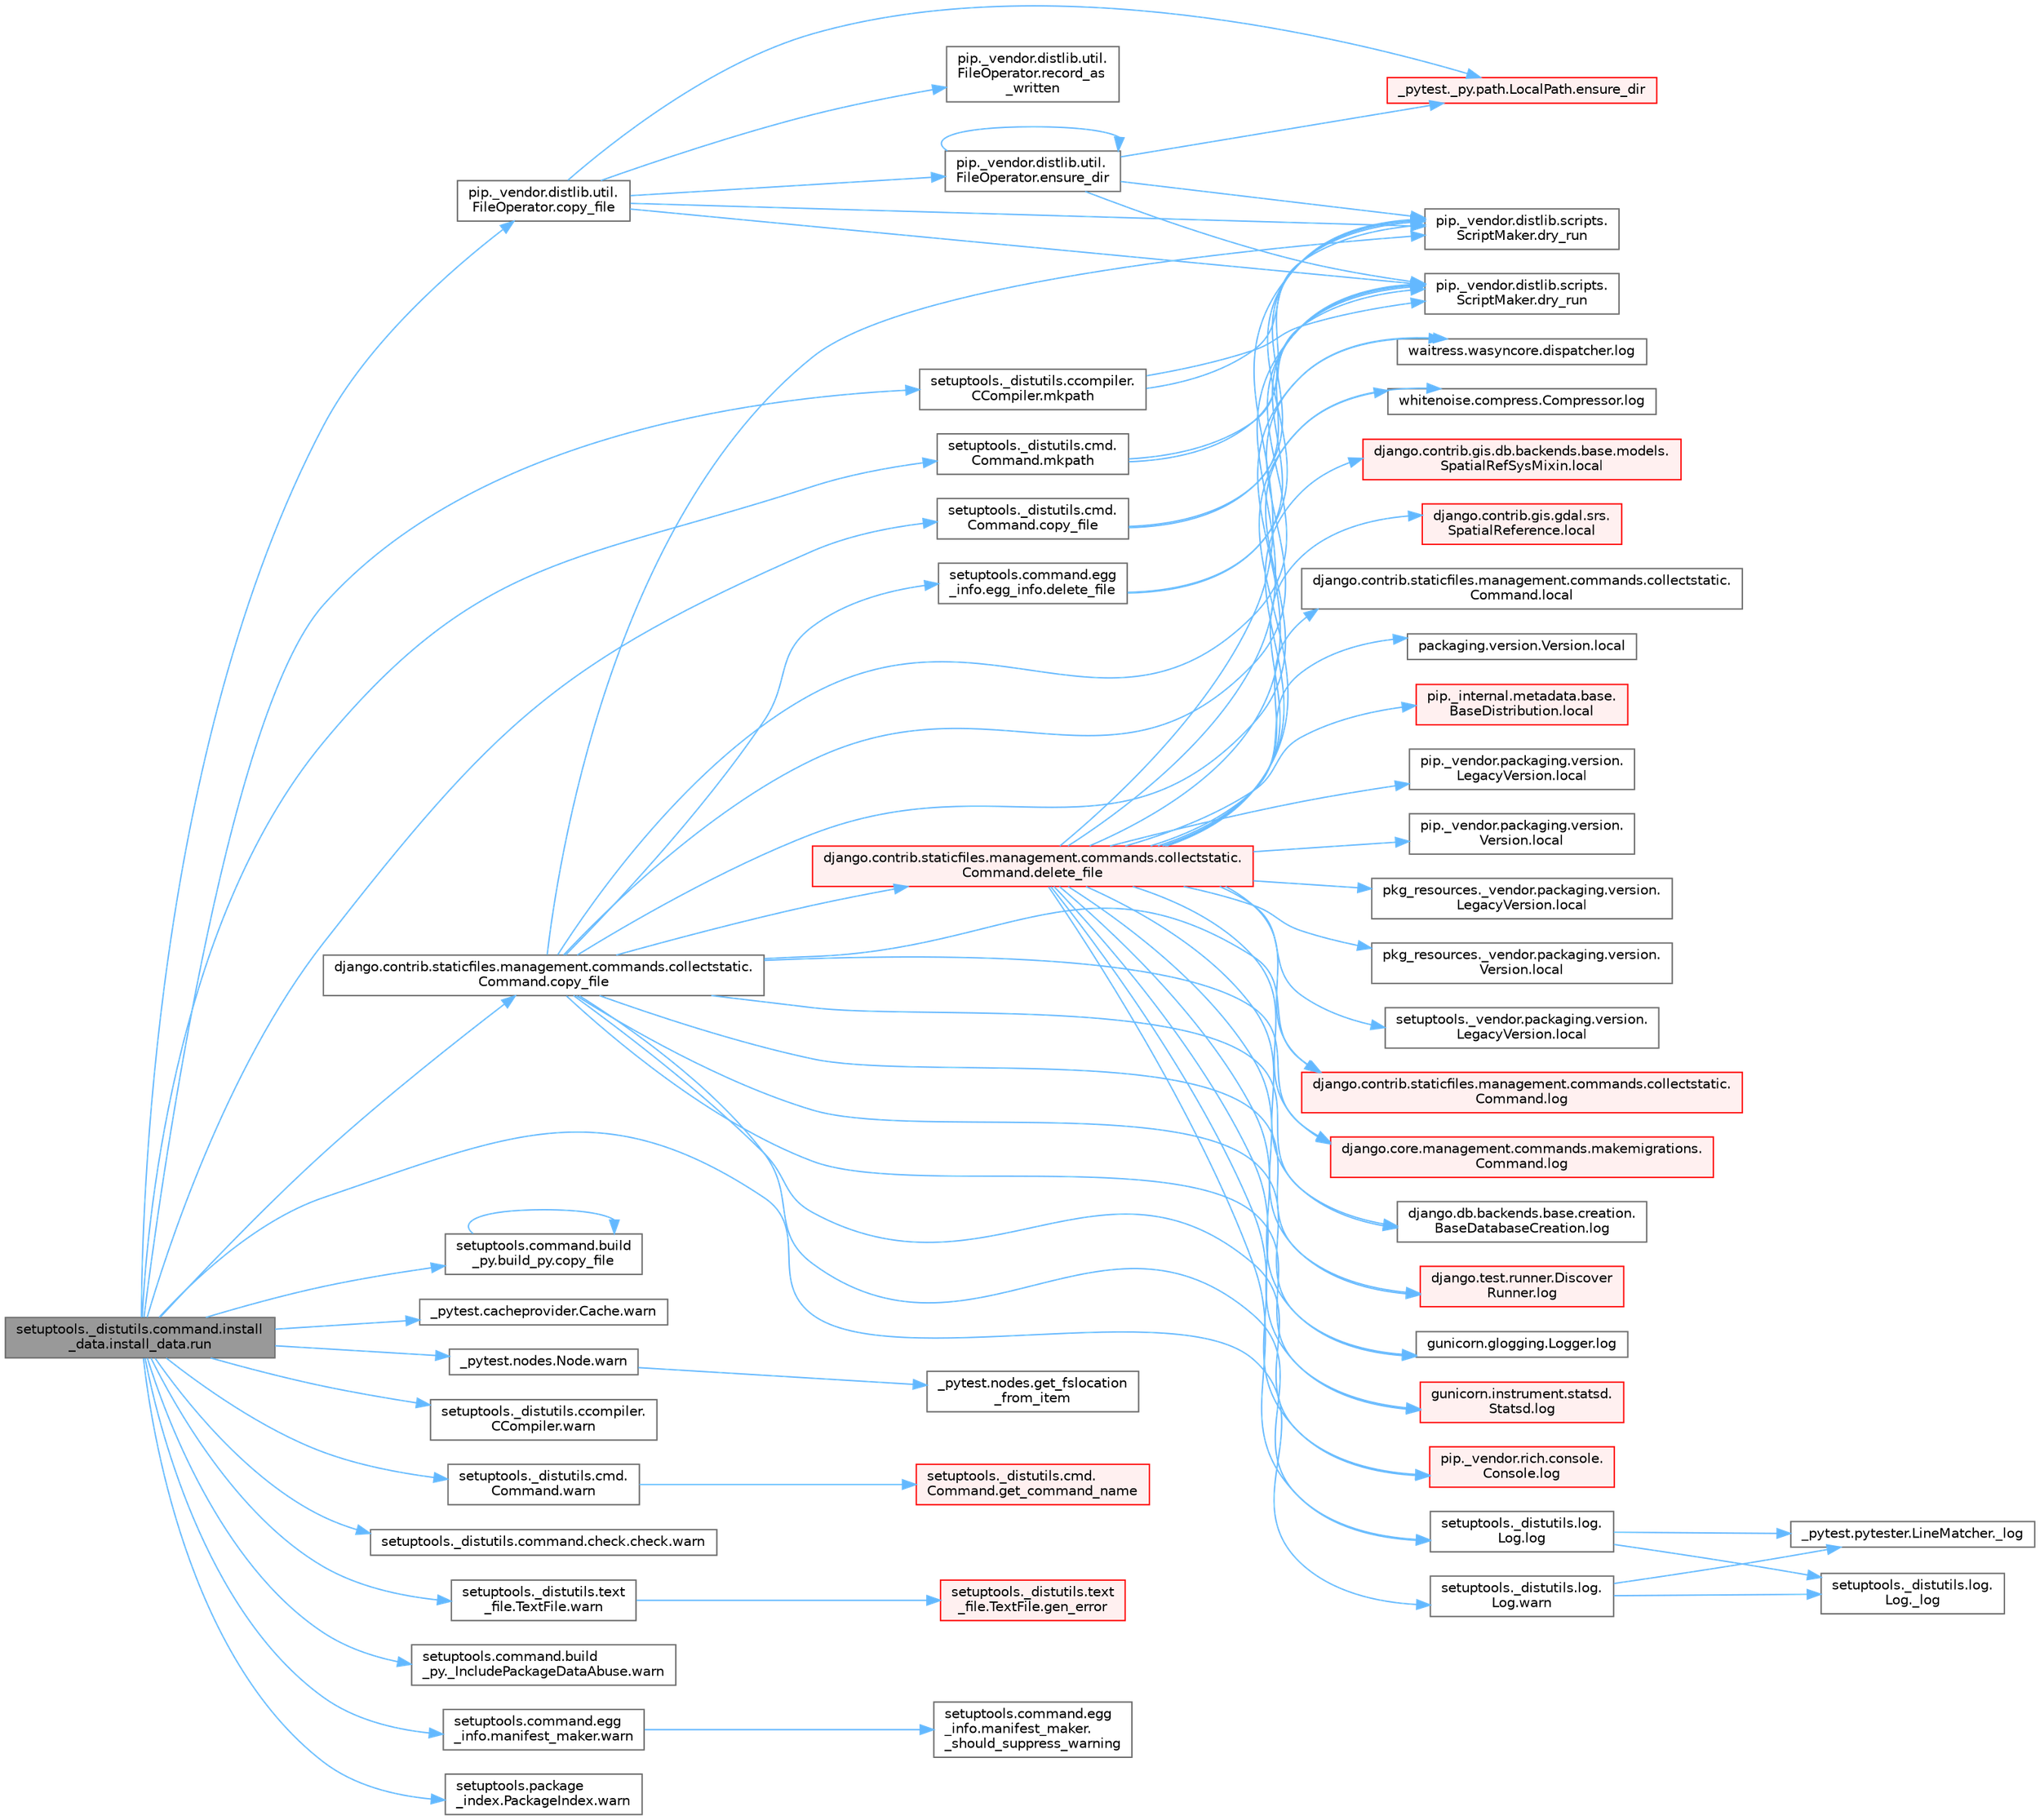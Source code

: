 digraph "setuptools._distutils.command.install_data.install_data.run"
{
 // LATEX_PDF_SIZE
  bgcolor="transparent";
  edge [fontname=Helvetica,fontsize=10,labelfontname=Helvetica,labelfontsize=10];
  node [fontname=Helvetica,fontsize=10,shape=box,height=0.2,width=0.4];
  rankdir="LR";
  Node1 [id="Node000001",label="setuptools._distutils.command.install\l_data.install_data.run",height=0.2,width=0.4,color="gray40", fillcolor="grey60", style="filled", fontcolor="black",tooltip=" "];
  Node1 -> Node2 [id="edge1_Node000001_Node000002",color="steelblue1",style="solid",tooltip=" "];
  Node2 [id="Node000002",label="django.contrib.staticfiles.management.commands.collectstatic.\lCommand.copy_file",height=0.2,width=0.4,color="grey40", fillcolor="white", style="filled",URL="$classdjango_1_1contrib_1_1staticfiles_1_1management_1_1commands_1_1collectstatic_1_1_command.html#aa1d53e284649215d968d4bb505fb4d4b",tooltip=" "];
  Node2 -> Node3 [id="edge2_Node000002_Node000003",color="steelblue1",style="solid",tooltip=" "];
  Node3 [id="Node000003",label="django.contrib.staticfiles.management.commands.collectstatic.\lCommand.delete_file",height=0.2,width=0.4,color="red", fillcolor="#FFF0F0", style="filled",URL="$classdjango_1_1contrib_1_1staticfiles_1_1management_1_1commands_1_1collectstatic_1_1_command.html#a54d45dfce4bec3a86e7cd24afd6ade21",tooltip=" "];
  Node3 -> Node4 [id="edge3_Node000003_Node000004",color="steelblue1",style="solid",tooltip=" "];
  Node4 [id="Node000004",label="pip._vendor.distlib.scripts.\lScriptMaker.dry_run",height=0.2,width=0.4,color="grey40", fillcolor="white", style="filled",URL="$classpip_1_1__vendor_1_1distlib_1_1scripts_1_1_script_maker.html#acd0b75b087e518fe8bca3b64ea083c92",tooltip=" "];
  Node3 -> Node5 [id="edge4_Node000003_Node000005",color="steelblue1",style="solid",tooltip=" "];
  Node5 [id="Node000005",label="pip._vendor.distlib.scripts.\lScriptMaker.dry_run",height=0.2,width=0.4,color="grey40", fillcolor="white", style="filled",URL="$classpip_1_1__vendor_1_1distlib_1_1scripts_1_1_script_maker.html#aa6b275f3771cc190673279c4bf52d220",tooltip=" "];
  Node3 -> Node6 [id="edge5_Node000003_Node000006",color="steelblue1",style="solid",tooltip=" "];
  Node6 [id="Node000006",label="django.contrib.gis.db.backends.base.models.\lSpatialRefSysMixin.local",height=0.2,width=0.4,color="red", fillcolor="#FFF0F0", style="filled",URL="$classdjango_1_1contrib_1_1gis_1_1db_1_1backends_1_1base_1_1models_1_1_spatial_ref_sys_mixin.html#aa2b279a4742998c755a4b609dae36ec2",tooltip=" "];
  Node3 -> Node47 [id="edge6_Node000003_Node000047",color="steelblue1",style="solid",tooltip=" "];
  Node47 [id="Node000047",label="django.contrib.gis.gdal.srs.\lSpatialReference.local",height=0.2,width=0.4,color="red", fillcolor="#FFF0F0", style="filled",URL="$classdjango_1_1contrib_1_1gis_1_1gdal_1_1srs_1_1_spatial_reference.html#a0abebf4dd11a11920a1e2e54f39f50fd",tooltip=" "];
  Node3 -> Node48 [id="edge7_Node000003_Node000048",color="steelblue1",style="solid",tooltip=" "];
  Node48 [id="Node000048",label="django.contrib.staticfiles.management.commands.collectstatic.\lCommand.local",height=0.2,width=0.4,color="grey40", fillcolor="white", style="filled",URL="$classdjango_1_1contrib_1_1staticfiles_1_1management_1_1commands_1_1collectstatic_1_1_command.html#a03cada9a3401fcf3fac9c92aed7e2002",tooltip=" "];
  Node3 -> Node49 [id="edge8_Node000003_Node000049",color="steelblue1",style="solid",tooltip=" "];
  Node49 [id="Node000049",label="packaging.version.Version.local",height=0.2,width=0.4,color="grey40", fillcolor="white", style="filled",URL="$classpackaging_1_1version_1_1_version.html#a45188d22991efcdbe0a8356784fc00a0",tooltip=" "];
  Node3 -> Node50 [id="edge9_Node000003_Node000050",color="steelblue1",style="solid",tooltip=" "];
  Node50 [id="Node000050",label="pip._internal.metadata.base.\lBaseDistribution.local",height=0.2,width=0.4,color="red", fillcolor="#FFF0F0", style="filled",URL="$classpip_1_1__internal_1_1metadata_1_1base_1_1_base_distribution.html#a68a7931aa7d592ec9a6bcf1aaa845223",tooltip=" "];
  Node3 -> Node4541 [id="edge10_Node000003_Node004541",color="steelblue1",style="solid",tooltip=" "];
  Node4541 [id="Node004541",label="pip._vendor.packaging.version.\lLegacyVersion.local",height=0.2,width=0.4,color="grey40", fillcolor="white", style="filled",URL="$classpip_1_1__vendor_1_1packaging_1_1version_1_1_legacy_version.html#a60a59860ee423006f3885a51e699cbc0",tooltip=" "];
  Node3 -> Node4542 [id="edge11_Node000003_Node004542",color="steelblue1",style="solid",tooltip=" "];
  Node4542 [id="Node004542",label="pip._vendor.packaging.version.\lVersion.local",height=0.2,width=0.4,color="grey40", fillcolor="white", style="filled",URL="$classpip_1_1__vendor_1_1packaging_1_1version_1_1_version.html#ad1320245d9af9451510a2af96fa9e270",tooltip=" "];
  Node3 -> Node4543 [id="edge12_Node000003_Node004543",color="steelblue1",style="solid",tooltip=" "];
  Node4543 [id="Node004543",label="pkg_resources._vendor.packaging.version.\lLegacyVersion.local",height=0.2,width=0.4,color="grey40", fillcolor="white", style="filled",URL="$classpkg__resources_1_1__vendor_1_1packaging_1_1version_1_1_legacy_version.html#ab5202e3adbabf73ac459d78afdc0cfc5",tooltip=" "];
  Node3 -> Node4544 [id="edge13_Node000003_Node004544",color="steelblue1",style="solid",tooltip=" "];
  Node4544 [id="Node004544",label="pkg_resources._vendor.packaging.version.\lVersion.local",height=0.2,width=0.4,color="grey40", fillcolor="white", style="filled",URL="$classpkg__resources_1_1__vendor_1_1packaging_1_1version_1_1_version.html#a36e576909ed04da5b9a9d7b1443ee961",tooltip=" "];
  Node3 -> Node4545 [id="edge14_Node000003_Node004545",color="steelblue1",style="solid",tooltip=" "];
  Node4545 [id="Node004545",label="setuptools._vendor.packaging.version.\lLegacyVersion.local",height=0.2,width=0.4,color="grey40", fillcolor="white", style="filled",URL="$classsetuptools_1_1__vendor_1_1packaging_1_1version_1_1_legacy_version.html#a1c8af3f6b4898755c2d392b114d12e77",tooltip=" "];
  Node3 -> Node988 [id="edge15_Node000003_Node000988",color="steelblue1",style="solid",tooltip=" "];
  Node988 [id="Node000988",label="django.contrib.staticfiles.management.commands.collectstatic.\lCommand.log",height=0.2,width=0.4,color="red", fillcolor="#FFF0F0", style="filled",URL="$classdjango_1_1contrib_1_1staticfiles_1_1management_1_1commands_1_1collectstatic_1_1_command.html#a0e93191b90ee0993e3286343d0b2de0e",tooltip=" "];
  Node3 -> Node990 [id="edge16_Node000003_Node000990",color="steelblue1",style="solid",tooltip=" "];
  Node990 [id="Node000990",label="django.core.management.commands.makemigrations.\lCommand.log",height=0.2,width=0.4,color="red", fillcolor="#FFF0F0", style="filled",URL="$classdjango_1_1core_1_1management_1_1commands_1_1makemigrations_1_1_command.html#a0409d121552878a7416460dba8274880",tooltip=" "];
  Node3 -> Node992 [id="edge17_Node000003_Node000992",color="steelblue1",style="solid",tooltip=" "];
  Node992 [id="Node000992",label="django.db.backends.base.creation.\lBaseDatabaseCreation.log",height=0.2,width=0.4,color="grey40", fillcolor="white", style="filled",URL="$classdjango_1_1db_1_1backends_1_1base_1_1creation_1_1_base_database_creation.html#ac297ec931db5ec68c271ec0d91be7183",tooltip=" "];
  Node3 -> Node993 [id="edge18_Node000003_Node000993",color="steelblue1",style="solid",tooltip=" "];
  Node993 [id="Node000993",label="django.test.runner.Discover\lRunner.log",height=0.2,width=0.4,color="red", fillcolor="#FFF0F0", style="filled",URL="$classdjango_1_1test_1_1runner_1_1_discover_runner.html#af5ad8e2895b3f0c5e0a6d7113199d641",tooltip=" "];
  Node3 -> Node994 [id="edge19_Node000003_Node000994",color="steelblue1",style="solid",tooltip=" "];
  Node994 [id="Node000994",label="gunicorn.glogging.Logger.log",height=0.2,width=0.4,color="grey40", fillcolor="white", style="filled",URL="$classgunicorn_1_1glogging_1_1_logger.html#ad6941dede526094643dd02c53c3449b0",tooltip=" "];
  Node3 -> Node995 [id="edge20_Node000003_Node000995",color="steelblue1",style="solid",tooltip=" "];
  Node995 [id="Node000995",label="gunicorn.instrument.statsd.\lStatsd.log",height=0.2,width=0.4,color="red", fillcolor="#FFF0F0", style="filled",URL="$classgunicorn_1_1instrument_1_1statsd_1_1_statsd.html#ab99145cf0b7c66dbcebcbdcbd44b4953",tooltip=" "];
  Node3 -> Node1078 [id="edge21_Node000003_Node001078",color="steelblue1",style="solid",tooltip=" "];
  Node1078 [id="Node001078",label="pip._vendor.rich.console.\lConsole.log",height=0.2,width=0.4,color="red", fillcolor="#FFF0F0", style="filled",URL="$classpip_1_1__vendor_1_1rich_1_1console_1_1_console.html#af9c77e39f9413fc2b134c60cfa23b0f1",tooltip=" "];
  Node3 -> Node2738 [id="edge22_Node000003_Node002738",color="steelblue1",style="solid",tooltip=" "];
  Node2738 [id="Node002738",label="setuptools._distutils.log.\lLog.log",height=0.2,width=0.4,color="grey40", fillcolor="white", style="filled",URL="$classsetuptools_1_1__distutils_1_1log_1_1_log.html#af651bf90098b3f6c9f3913b91f0eda70",tooltip=" "];
  Node2738 -> Node2469 [id="edge23_Node002738_Node002469",color="steelblue1",style="solid",tooltip=" "];
  Node2469 [id="Node002469",label="_pytest.pytester.LineMatcher._log",height=0.2,width=0.4,color="grey40", fillcolor="white", style="filled",URL="$class__pytest_1_1pytester_1_1_line_matcher.html#a8783ff706e976340d529c3c012831254",tooltip=" "];
  Node2738 -> Node2470 [id="edge24_Node002738_Node002470",color="steelblue1",style="solid",tooltip=" "];
  Node2470 [id="Node002470",label="setuptools._distutils.log.\lLog._log",height=0.2,width=0.4,color="grey40", fillcolor="white", style="filled",URL="$classsetuptools_1_1__distutils_1_1log_1_1_log.html#a4a1ffe6fd0ad53057d8ea48b2ca6e471",tooltip=" "];
  Node3 -> Node2739 [id="edge25_Node000003_Node002739",color="steelblue1",style="solid",tooltip=" "];
  Node2739 [id="Node002739",label="waitress.wasyncore.dispatcher.log",height=0.2,width=0.4,color="grey40", fillcolor="white", style="filled",URL="$classwaitress_1_1wasyncore_1_1dispatcher.html#ab4786338f40a0cf9e9df45b57d4c0a63",tooltip=" "];
  Node3 -> Node2740 [id="edge26_Node000003_Node002740",color="steelblue1",style="solid",tooltip=" "];
  Node2740 [id="Node002740",label="whitenoise.compress.Compressor.log",height=0.2,width=0.4,color="grey40", fillcolor="white", style="filled",URL="$classwhitenoise_1_1compress_1_1_compressor.html#aa70a9f98a4387e4d394529c17cdbee27",tooltip=" "];
  Node2 -> Node4547 [id="edge27_Node000002_Node004547",color="steelblue1",style="solid",tooltip=" "];
  Node4547 [id="Node004547",label="setuptools.command.egg\l_info.egg_info.delete_file",height=0.2,width=0.4,color="grey40", fillcolor="white", style="filled",URL="$classsetuptools_1_1command_1_1egg__info_1_1egg__info.html#a495e8bc785408d0edb69ac18deb4cffc",tooltip=" "];
  Node4547 -> Node4 [id="edge28_Node004547_Node000004",color="steelblue1",style="solid",tooltip=" "];
  Node4547 -> Node5 [id="edge29_Node004547_Node000005",color="steelblue1",style="solid",tooltip=" "];
  Node2 -> Node4 [id="edge30_Node000002_Node000004",color="steelblue1",style="solid",tooltip=" "];
  Node2 -> Node5 [id="edge31_Node000002_Node000005",color="steelblue1",style="solid",tooltip=" "];
  Node2 -> Node988 [id="edge32_Node000002_Node000988",color="steelblue1",style="solid",tooltip=" "];
  Node2 -> Node990 [id="edge33_Node000002_Node000990",color="steelblue1",style="solid",tooltip=" "];
  Node2 -> Node992 [id="edge34_Node000002_Node000992",color="steelblue1",style="solid",tooltip=" "];
  Node2 -> Node993 [id="edge35_Node000002_Node000993",color="steelblue1",style="solid",tooltip=" "];
  Node2 -> Node994 [id="edge36_Node000002_Node000994",color="steelblue1",style="solid",tooltip=" "];
  Node2 -> Node995 [id="edge37_Node000002_Node000995",color="steelblue1",style="solid",tooltip=" "];
  Node2 -> Node1078 [id="edge38_Node000002_Node001078",color="steelblue1",style="solid",tooltip=" "];
  Node2 -> Node2738 [id="edge39_Node000002_Node002738",color="steelblue1",style="solid",tooltip=" "];
  Node2 -> Node2739 [id="edge40_Node000002_Node002739",color="steelblue1",style="solid",tooltip=" "];
  Node2 -> Node2740 [id="edge41_Node000002_Node002740",color="steelblue1",style="solid",tooltip=" "];
  Node1 -> Node4548 [id="edge42_Node000001_Node004548",color="steelblue1",style="solid",tooltip=" "];
  Node4548 [id="Node004548",label="pip._vendor.distlib.util.\lFileOperator.copy_file",height=0.2,width=0.4,color="grey40", fillcolor="white", style="filled",URL="$classpip_1_1__vendor_1_1distlib_1_1util_1_1_file_operator.html#abc23840c62c167d79ecacec778850261",tooltip=" "];
  Node4548 -> Node4 [id="edge43_Node004548_Node000004",color="steelblue1",style="solid",tooltip=" "];
  Node4548 -> Node5 [id="edge44_Node004548_Node000005",color="steelblue1",style="solid",tooltip=" "];
  Node4548 -> Node4549 [id="edge45_Node004548_Node004549",color="steelblue1",style="solid",tooltip=" "];
  Node4549 [id="Node004549",label="_pytest._py.path.LocalPath.ensure_dir",height=0.2,width=0.4,color="red", fillcolor="#FFF0F0", style="filled",URL="$class__pytest_1_1__py_1_1path_1_1_local_path.html#a46346ae9e4a2afb342367c4071edfb97",tooltip=" "];
  Node4548 -> Node4550 [id="edge46_Node004548_Node004550",color="steelblue1",style="solid",tooltip=" "];
  Node4550 [id="Node004550",label="pip._vendor.distlib.util.\lFileOperator.ensure_dir",height=0.2,width=0.4,color="grey40", fillcolor="white", style="filled",URL="$classpip_1_1__vendor_1_1distlib_1_1util_1_1_file_operator.html#ac26f6e6c72ddce16fab2f5b283728e7b",tooltip=" "];
  Node4550 -> Node4 [id="edge47_Node004550_Node000004",color="steelblue1",style="solid",tooltip=" "];
  Node4550 -> Node5 [id="edge48_Node004550_Node000005",color="steelblue1",style="solid",tooltip=" "];
  Node4550 -> Node4549 [id="edge49_Node004550_Node004549",color="steelblue1",style="solid",tooltip=" "];
  Node4550 -> Node4550 [id="edge50_Node004550_Node004550",color="steelblue1",style="solid",tooltip=" "];
  Node4548 -> Node4551 [id="edge51_Node004548_Node004551",color="steelblue1",style="solid",tooltip=" "];
  Node4551 [id="Node004551",label="pip._vendor.distlib.util.\lFileOperator.record_as\l_written",height=0.2,width=0.4,color="grey40", fillcolor="white", style="filled",URL="$classpip_1_1__vendor_1_1distlib_1_1util_1_1_file_operator.html#a3b258e4866635420f8e78204fe67443d",tooltip=" "];
  Node1 -> Node4552 [id="edge52_Node000001_Node004552",color="steelblue1",style="solid",tooltip=" "];
  Node4552 [id="Node004552",label="setuptools._distutils.cmd.\lCommand.copy_file",height=0.2,width=0.4,color="grey40", fillcolor="white", style="filled",URL="$classsetuptools_1_1__distutils_1_1cmd_1_1_command.html#a88780b42f9f312f6a8a44617c5e28b25",tooltip=" "];
  Node4552 -> Node4 [id="edge53_Node004552_Node000004",color="steelblue1",style="solid",tooltip=" "];
  Node4552 -> Node5 [id="edge54_Node004552_Node000005",color="steelblue1",style="solid",tooltip=" "];
  Node1 -> Node4553 [id="edge55_Node000001_Node004553",color="steelblue1",style="solid",tooltip=" "];
  Node4553 [id="Node004553",label="setuptools.command.build\l_py.build_py.copy_file",height=0.2,width=0.4,color="grey40", fillcolor="white", style="filled",URL="$classsetuptools_1_1command_1_1build__py_1_1build__py.html#ae5ead84f54c07f50b639494c9f9989fa",tooltip=" "];
  Node4553 -> Node4553 [id="edge56_Node004553_Node004553",color="steelblue1",style="solid",tooltip=" "];
  Node1 -> Node3597 [id="edge57_Node000001_Node003597",color="steelblue1",style="solid",tooltip=" "];
  Node3597 [id="Node003597",label="setuptools._distutils.ccompiler.\lCCompiler.mkpath",height=0.2,width=0.4,color="grey40", fillcolor="white", style="filled",URL="$classsetuptools_1_1__distutils_1_1ccompiler_1_1_c_compiler.html#a84a377626d580d0a9c7af626de535910",tooltip=" "];
  Node3597 -> Node4 [id="edge58_Node003597_Node000004",color="steelblue1",style="solid",tooltip=" "];
  Node3597 -> Node5 [id="edge59_Node003597_Node000005",color="steelblue1",style="solid",tooltip=" "];
  Node1 -> Node3598 [id="edge60_Node000001_Node003598",color="steelblue1",style="solid",tooltip=" "];
  Node3598 [id="Node003598",label="setuptools._distutils.cmd.\lCommand.mkpath",height=0.2,width=0.4,color="grey40", fillcolor="white", style="filled",URL="$classsetuptools_1_1__distutils_1_1cmd_1_1_command.html#ac5192d4d0c02e64755ea4a522d48c4ab",tooltip=" "];
  Node3598 -> Node4 [id="edge61_Node003598_Node000004",color="steelblue1",style="solid",tooltip=" "];
  Node3598 -> Node5 [id="edge62_Node003598_Node000005",color="steelblue1",style="solid",tooltip=" "];
  Node1 -> Node2513 [id="edge63_Node000001_Node002513",color="steelblue1",style="solid",tooltip=" "];
  Node2513 [id="Node002513",label="_pytest.cacheprovider.Cache.warn",height=0.2,width=0.4,color="grey40", fillcolor="white", style="filled",URL="$class__pytest_1_1cacheprovider_1_1_cache.html#a59056dfff8733ba939dfd3caf3bb00da",tooltip=" "];
  Node1 -> Node2514 [id="edge64_Node000001_Node002514",color="steelblue1",style="solid",tooltip=" "];
  Node2514 [id="Node002514",label="_pytest.nodes.Node.warn",height=0.2,width=0.4,color="grey40", fillcolor="white", style="filled",URL="$class__pytest_1_1nodes_1_1_node.html#a5d6333688a90229efb19e6f63b7b0746",tooltip=" "];
  Node2514 -> Node2515 [id="edge65_Node002514_Node002515",color="steelblue1",style="solid",tooltip=" "];
  Node2515 [id="Node002515",label="_pytest.nodes.get_fslocation\l_from_item",height=0.2,width=0.4,color="grey40", fillcolor="white", style="filled",URL="$namespace__pytest_1_1nodes.html#af23e4f689a8a55a0da02b4d7df57b8a3",tooltip=" "];
  Node1 -> Node2516 [id="edge66_Node000001_Node002516",color="steelblue1",style="solid",tooltip=" "];
  Node2516 [id="Node002516",label="setuptools._distutils.ccompiler.\lCCompiler.warn",height=0.2,width=0.4,color="grey40", fillcolor="white", style="filled",URL="$classsetuptools_1_1__distutils_1_1ccompiler_1_1_c_compiler.html#aa4c042a5eb67090857a45c4c044f8459",tooltip=" "];
  Node1 -> Node2517 [id="edge67_Node000001_Node002517",color="steelblue1",style="solid",tooltip=" "];
  Node2517 [id="Node002517",label="setuptools._distutils.cmd.\lCommand.warn",height=0.2,width=0.4,color="grey40", fillcolor="white", style="filled",URL="$classsetuptools_1_1__distutils_1_1cmd_1_1_command.html#af431bbcd05b47396a4a55e5922c8445f",tooltip=" "];
  Node2517 -> Node2518 [id="edge68_Node002517_Node002518",color="steelblue1",style="solid",tooltip=" "];
  Node2518 [id="Node002518",label="setuptools._distutils.cmd.\lCommand.get_command_name",height=0.2,width=0.4,color="red", fillcolor="#FFF0F0", style="filled",URL="$classsetuptools_1_1__distutils_1_1cmd_1_1_command.html#ab46f5e1f158c733b08c5dc249e325b50",tooltip=" "];
  Node1 -> Node2519 [id="edge69_Node000001_Node002519",color="steelblue1",style="solid",tooltip=" "];
  Node2519 [id="Node002519",label="setuptools._distutils.command.check.check.warn",height=0.2,width=0.4,color="grey40", fillcolor="white", style="filled",URL="$classsetuptools_1_1__distutils_1_1command_1_1check_1_1check.html#a7bc88f730622998fe245e294139d1eaa",tooltip=" "];
  Node1 -> Node2520 [id="edge70_Node000001_Node002520",color="steelblue1",style="solid",tooltip=" "];
  Node2520 [id="Node002520",label="setuptools._distutils.log.\lLog.warn",height=0.2,width=0.4,color="grey40", fillcolor="white", style="filled",URL="$classsetuptools_1_1__distutils_1_1log_1_1_log.html#a4862cf2d8dd78b9dce7ffb040c2a1aa7",tooltip=" "];
  Node2520 -> Node2469 [id="edge71_Node002520_Node002469",color="steelblue1",style="solid",tooltip=" "];
  Node2520 -> Node2470 [id="edge72_Node002520_Node002470",color="steelblue1",style="solid",tooltip=" "];
  Node1 -> Node2521 [id="edge73_Node000001_Node002521",color="steelblue1",style="solid",tooltip=" "];
  Node2521 [id="Node002521",label="setuptools._distutils.text\l_file.TextFile.warn",height=0.2,width=0.4,color="grey40", fillcolor="white", style="filled",URL="$classsetuptools_1_1__distutils_1_1text__file_1_1_text_file.html#ab97caf0fc8dbcc16f777bd99180a63ad",tooltip=" "];
  Node2521 -> Node2472 [id="edge74_Node002521_Node002472",color="steelblue1",style="solid",tooltip=" "];
  Node2472 [id="Node002472",label="setuptools._distutils.text\l_file.TextFile.gen_error",height=0.2,width=0.4,color="red", fillcolor="#FFF0F0", style="filled",URL="$classsetuptools_1_1__distutils_1_1text__file_1_1_text_file.html#a9991fa038bd382ef25b2e21b0dcc422d",tooltip=" "];
  Node1 -> Node2522 [id="edge75_Node000001_Node002522",color="steelblue1",style="solid",tooltip=" "];
  Node2522 [id="Node002522",label="setuptools.command.build\l_py._IncludePackageDataAbuse.warn",height=0.2,width=0.4,color="grey40", fillcolor="white", style="filled",URL="$classsetuptools_1_1command_1_1build__py_1_1___include_package_data_abuse.html#ad4a7f921ff2f93b6129e23fbfdb3a697",tooltip=" "];
  Node1 -> Node2523 [id="edge76_Node000001_Node002523",color="steelblue1",style="solid",tooltip=" "];
  Node2523 [id="Node002523",label="setuptools.command.egg\l_info.manifest_maker.warn",height=0.2,width=0.4,color="grey40", fillcolor="white", style="filled",URL="$classsetuptools_1_1command_1_1egg__info_1_1manifest__maker.html#a1aa507c687db71e0210b2520d8e7d3c2",tooltip=" "];
  Node2523 -> Node2524 [id="edge77_Node002523_Node002524",color="steelblue1",style="solid",tooltip=" "];
  Node2524 [id="Node002524",label="setuptools.command.egg\l_info.manifest_maker.\l_should_suppress_warning",height=0.2,width=0.4,color="grey40", fillcolor="white", style="filled",URL="$classsetuptools_1_1command_1_1egg__info_1_1manifest__maker.html#a3bd08651f77aaea993376af2463d6ed5",tooltip=" "];
  Node1 -> Node2525 [id="edge78_Node000001_Node002525",color="steelblue1",style="solid",tooltip=" "];
  Node2525 [id="Node002525",label="setuptools.package\l_index.PackageIndex.warn",height=0.2,width=0.4,color="grey40", fillcolor="white", style="filled",URL="$classsetuptools_1_1package__index_1_1_package_index.html#afcea3240133b78667f88e7155ea310d1",tooltip=" "];
}
